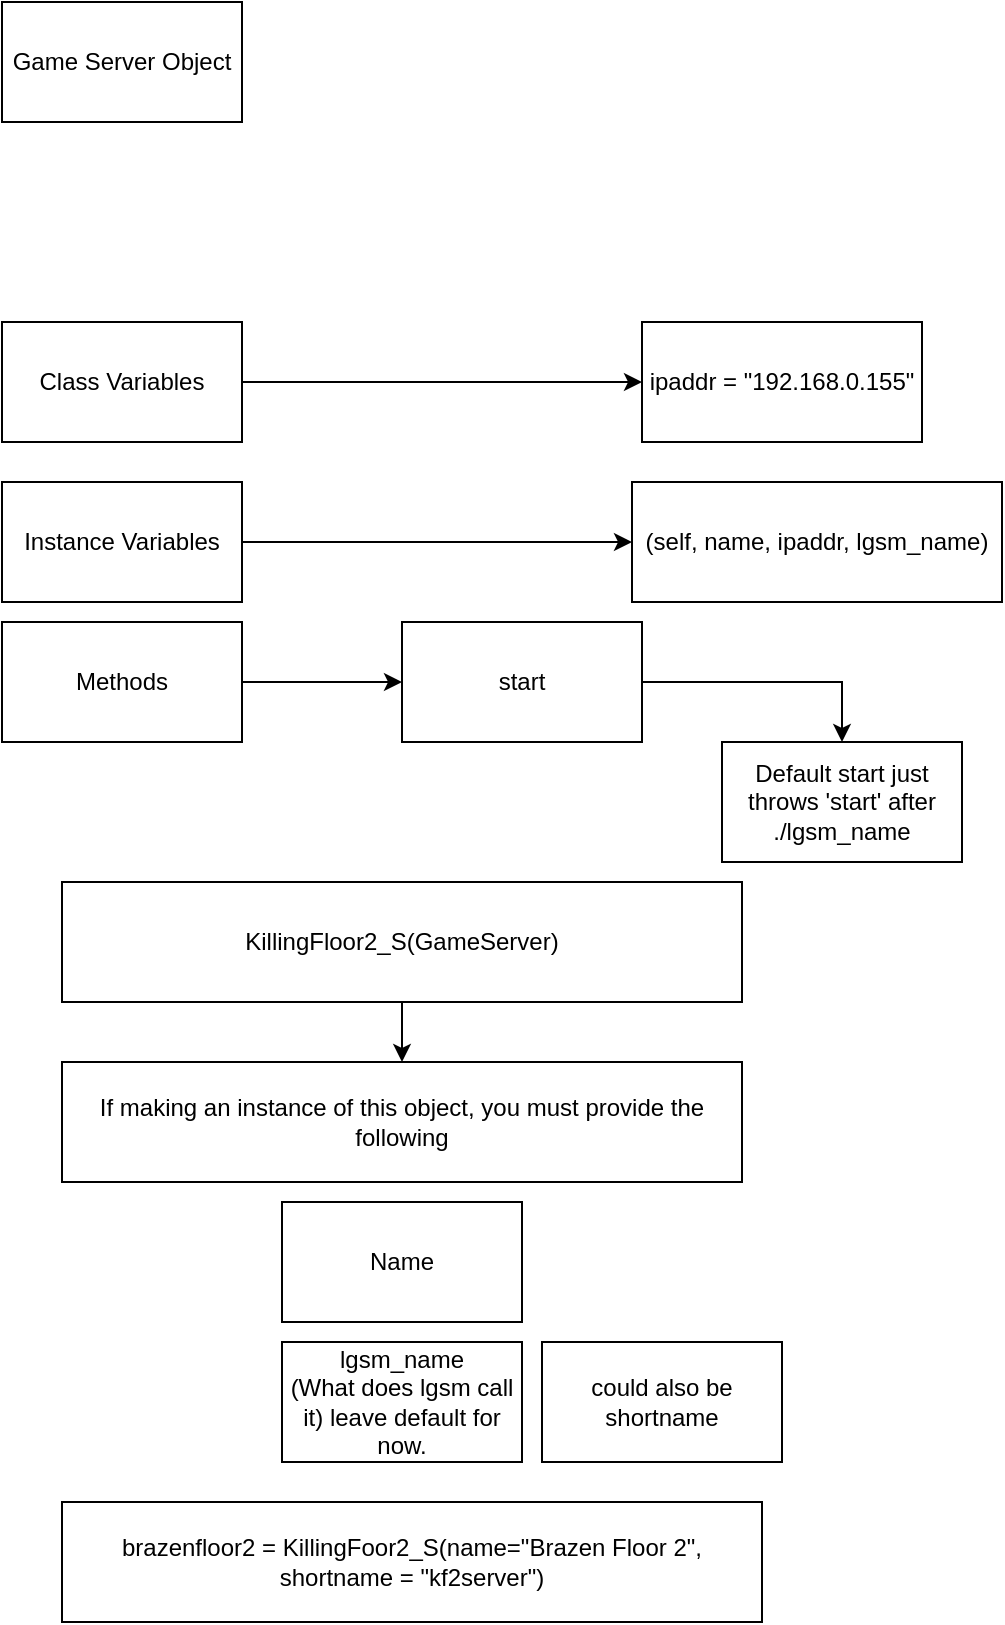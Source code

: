 <mxfile version="10.6.3" type="device"><diagram id="lfimC4Wg3clkmQuhXApc" name="Page-1"><mxGraphModel dx="766" dy="1182" grid="1" gridSize="10" guides="1" tooltips="1" connect="1" arrows="1" fold="1" page="1" pageScale="1" pageWidth="850" pageHeight="1100" math="0" shadow="0"><root><mxCell id="0"/><mxCell id="1" parent="0"/><mxCell id="P_d-qCUZlNnROvKLAWg0-1" value="Game Server Object" style="rounded=0;whiteSpace=wrap;html=1;" parent="1" vertex="1"><mxGeometry x="20" y="20" width="120" height="60" as="geometry"/></mxCell><mxCell id="P_d-qCUZlNnROvKLAWg0-10" value="" style="edgeStyle=orthogonalEdgeStyle;rounded=0;orthogonalLoop=1;jettySize=auto;html=1;" parent="1" source="P_d-qCUZlNnROvKLAWg0-2" target="P_d-qCUZlNnROvKLAWg0-9" edge="1"><mxGeometry relative="1" as="geometry"/></mxCell><mxCell id="P_d-qCUZlNnROvKLAWg0-2" value="Methods" style="rounded=0;whiteSpace=wrap;html=1;" parent="1" vertex="1"><mxGeometry x="20" y="330" width="120" height="60" as="geometry"/></mxCell><mxCell id="wk2d4Ln1HTFyIinM1VQN-10" style="edgeStyle=orthogonalEdgeStyle;rounded=0;orthogonalLoop=1;jettySize=auto;html=1;entryX=0.5;entryY=0;entryDx=0;entryDy=0;" edge="1" parent="1" source="P_d-qCUZlNnROvKLAWg0-9" target="wk2d4Ln1HTFyIinM1VQN-9"><mxGeometry relative="1" as="geometry"/></mxCell><mxCell id="P_d-qCUZlNnROvKLAWg0-9" value="start" style="rounded=0;whiteSpace=wrap;html=1;" parent="1" vertex="1"><mxGeometry x="220" y="330" width="120" height="60" as="geometry"/></mxCell><mxCell id="P_d-qCUZlNnROvKLAWg0-6" style="edgeStyle=orthogonalEdgeStyle;rounded=0;orthogonalLoop=1;jettySize=auto;html=1;entryX=0;entryY=0.5;entryDx=0;entryDy=0;" parent="1" source="P_d-qCUZlNnROvKLAWg0-3" target="P_d-qCUZlNnROvKLAWg0-5" edge="1"><mxGeometry relative="1" as="geometry"/></mxCell><mxCell id="P_d-qCUZlNnROvKLAWg0-3" value="Class Variables" style="rounded=0;whiteSpace=wrap;html=1;" parent="1" vertex="1"><mxGeometry x="20" y="180" width="120" height="60" as="geometry"/></mxCell><mxCell id="P_d-qCUZlNnROvKLAWg0-8" value="" style="edgeStyle=orthogonalEdgeStyle;rounded=0;orthogonalLoop=1;jettySize=auto;html=1;" parent="1" source="P_d-qCUZlNnROvKLAWg0-4" target="P_d-qCUZlNnROvKLAWg0-7" edge="1"><mxGeometry relative="1" as="geometry"/></mxCell><mxCell id="P_d-qCUZlNnROvKLAWg0-4" value="Instance Variables" style="rounded=0;whiteSpace=wrap;html=1;" parent="1" vertex="1"><mxGeometry x="20" y="260" width="120" height="60" as="geometry"/></mxCell><mxCell id="P_d-qCUZlNnROvKLAWg0-7" value="(self, name, ipaddr, lgsm_name)" style="rounded=0;whiteSpace=wrap;html=1;" parent="1" vertex="1"><mxGeometry x="335" y="260" width="185" height="60" as="geometry"/></mxCell><mxCell id="P_d-qCUZlNnROvKLAWg0-5" value="ipaddr = &quot;192.168.0.155&quot;" style="rounded=0;whiteSpace=wrap;html=1;" parent="1" vertex="1"><mxGeometry x="340" y="180" width="140" height="60" as="geometry"/></mxCell><mxCell id="wk2d4Ln1HTFyIinM1VQN-3" value="" style="edgeStyle=orthogonalEdgeStyle;rounded=0;orthogonalLoop=1;jettySize=auto;html=1;" edge="1" parent="1" source="wk2d4Ln1HTFyIinM1VQN-1" target="wk2d4Ln1HTFyIinM1VQN-2"><mxGeometry relative="1" as="geometry"/></mxCell><mxCell id="wk2d4Ln1HTFyIinM1VQN-1" value="KillingFloor2_S(GameServer)" style="rounded=0;whiteSpace=wrap;html=1;" vertex="1" parent="1"><mxGeometry x="50" y="460" width="340" height="60" as="geometry"/></mxCell><mxCell id="wk2d4Ln1HTFyIinM1VQN-2" value="If making an instance of this object, you must provide the following" style="rounded=0;whiteSpace=wrap;html=1;" vertex="1" parent="1"><mxGeometry x="50" y="550" width="340" height="60" as="geometry"/></mxCell><mxCell id="wk2d4Ln1HTFyIinM1VQN-4" value="Name" style="rounded=0;whiteSpace=wrap;html=1;" vertex="1" parent="1"><mxGeometry x="160" y="620" width="120" height="60" as="geometry"/></mxCell><mxCell id="wk2d4Ln1HTFyIinM1VQN-5" value="lgsm_name&lt;br&gt;(What does lgsm call it) leave default for now.&lt;br&gt;" style="rounded=0;whiteSpace=wrap;html=1;" vertex="1" parent="1"><mxGeometry x="160" y="690" width="120" height="60" as="geometry"/></mxCell><mxCell id="wk2d4Ln1HTFyIinM1VQN-7" value="could also be shortname" style="rounded=0;whiteSpace=wrap;html=1;" vertex="1" parent="1"><mxGeometry x="290" y="690" width="120" height="60" as="geometry"/></mxCell><mxCell id="wk2d4Ln1HTFyIinM1VQN-8" value="brazenfloor2 = KillingFoor2_S(name=&quot;Brazen Floor 2&quot;, shortname = &quot;kf2server&quot;)" style="rounded=0;whiteSpace=wrap;html=1;" vertex="1" parent="1"><mxGeometry x="50" y="770" width="350" height="60" as="geometry"/></mxCell><mxCell id="wk2d4Ln1HTFyIinM1VQN-9" value="Default start just throws 'start' after ./lgsm_name" style="rounded=0;whiteSpace=wrap;html=1;" vertex="1" parent="1"><mxGeometry x="380" y="390" width="120" height="60" as="geometry"/></mxCell></root></mxGraphModel></diagram></mxfile>